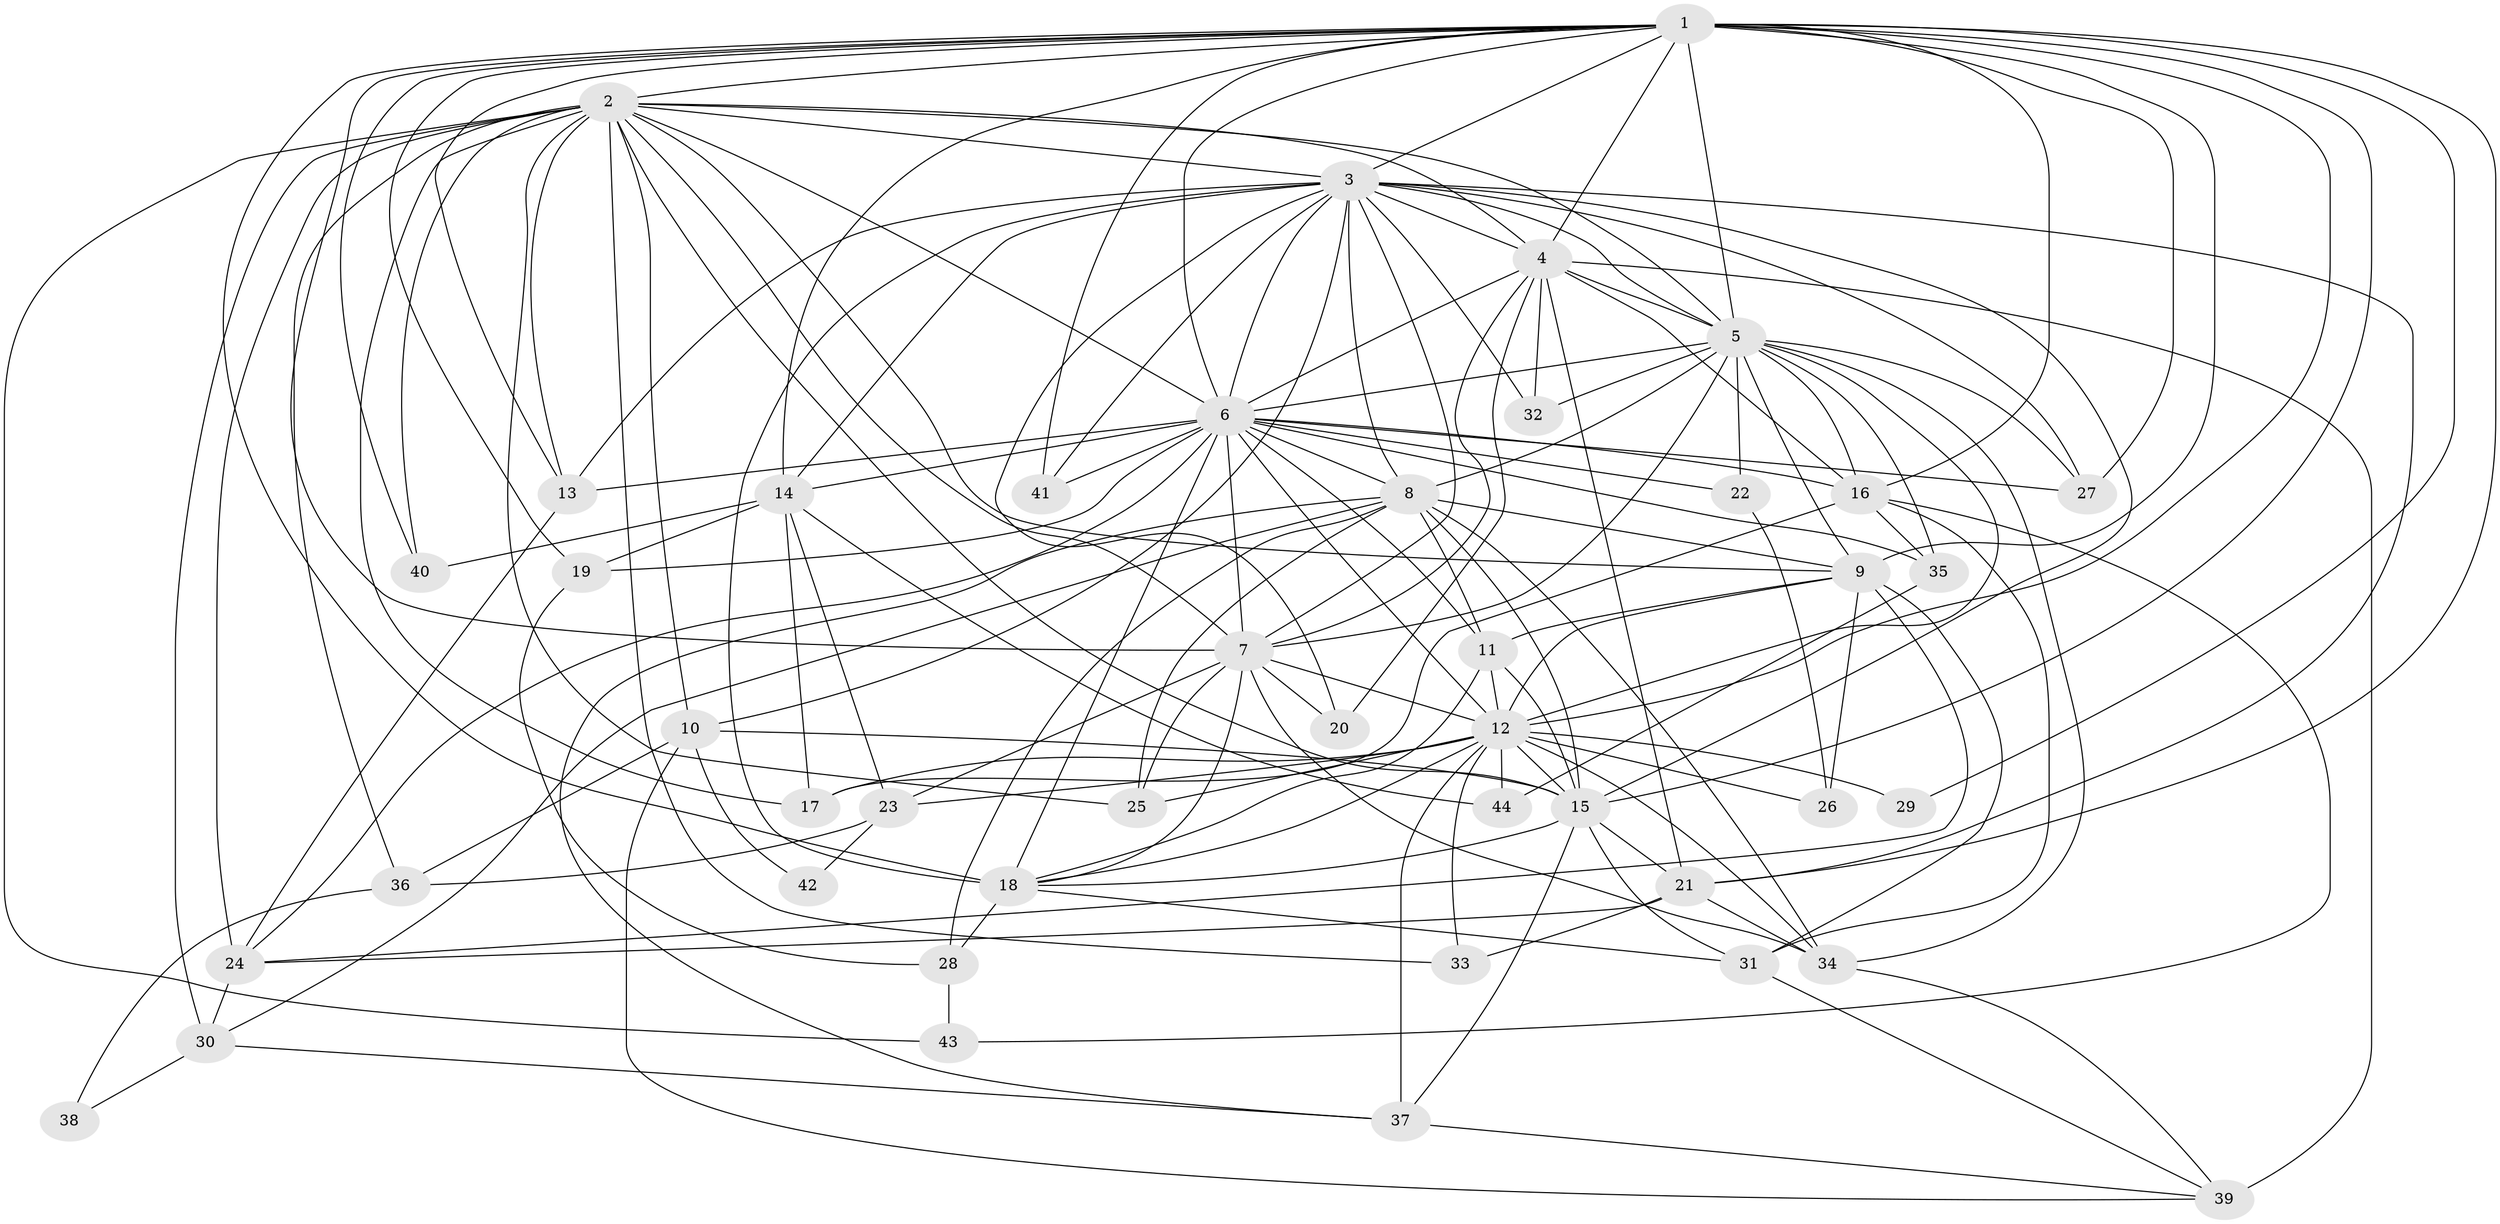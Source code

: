 // original degree distribution, {27: 0.014598540145985401, 22: 0.0072992700729927005, 20: 0.0072992700729927005, 21: 0.014598540145985401, 17: 0.0072992700729927005, 23: 0.0072992700729927005, 29: 0.0072992700729927005, 26: 0.0072992700729927005, 2: 0.5109489051094891, 3: 0.20437956204379562, 4: 0.10218978102189781, 8: 0.021897810218978103, 5: 0.08029197080291971, 6: 0.0072992700729927005}
// Generated by graph-tools (version 1.1) at 2025/49/03/04/25 22:49:46]
// undirected, 44 vertices, 153 edges
graph export_dot {
  node [color=gray90,style=filled];
  1;
  2;
  3;
  4;
  5;
  6;
  7;
  8;
  9;
  10;
  11;
  12;
  13;
  14;
  15;
  16;
  17;
  18;
  19;
  20;
  21;
  22;
  23;
  24;
  25;
  26;
  27;
  28;
  29;
  30;
  31;
  32;
  33;
  34;
  35;
  36;
  37;
  38;
  39;
  40;
  41;
  42;
  43;
  44;
  1 -- 2 [weight=4.0];
  1 -- 3 [weight=4.0];
  1 -- 4 [weight=2.0];
  1 -- 5 [weight=2.0];
  1 -- 6 [weight=2.0];
  1 -- 7 [weight=2.0];
  1 -- 9 [weight=9.0];
  1 -- 12 [weight=1.0];
  1 -- 13 [weight=1.0];
  1 -- 14 [weight=2.0];
  1 -- 15 [weight=1.0];
  1 -- 16 [weight=1.0];
  1 -- 18 [weight=1.0];
  1 -- 19 [weight=1.0];
  1 -- 21 [weight=2.0];
  1 -- 27 [weight=1.0];
  1 -- 29 [weight=1.0];
  1 -- 40 [weight=1.0];
  1 -- 41 [weight=1.0];
  2 -- 3 [weight=4.0];
  2 -- 4 [weight=2.0];
  2 -- 5 [weight=2.0];
  2 -- 6 [weight=2.0];
  2 -- 7 [weight=2.0];
  2 -- 9 [weight=1.0];
  2 -- 10 [weight=1.0];
  2 -- 13 [weight=1.0];
  2 -- 15 [weight=1.0];
  2 -- 17 [weight=5.0];
  2 -- 24 [weight=5.0];
  2 -- 25 [weight=1.0];
  2 -- 30 [weight=2.0];
  2 -- 33 [weight=1.0];
  2 -- 36 [weight=1.0];
  2 -- 40 [weight=1.0];
  2 -- 43 [weight=1.0];
  3 -- 4 [weight=3.0];
  3 -- 5 [weight=2.0];
  3 -- 6 [weight=3.0];
  3 -- 7 [weight=2.0];
  3 -- 8 [weight=8.0];
  3 -- 10 [weight=2.0];
  3 -- 13 [weight=1.0];
  3 -- 14 [weight=1.0];
  3 -- 15 [weight=1.0];
  3 -- 18 [weight=8.0];
  3 -- 20 [weight=1.0];
  3 -- 21 [weight=1.0];
  3 -- 27 [weight=1.0];
  3 -- 32 [weight=1.0];
  3 -- 41 [weight=1.0];
  4 -- 5 [weight=3.0];
  4 -- 6 [weight=1.0];
  4 -- 7 [weight=3.0];
  4 -- 16 [weight=1.0];
  4 -- 20 [weight=1.0];
  4 -- 21 [weight=1.0];
  4 -- 32 [weight=2.0];
  4 -- 39 [weight=4.0];
  5 -- 6 [weight=1.0];
  5 -- 7 [weight=1.0];
  5 -- 8 [weight=2.0];
  5 -- 9 [weight=1.0];
  5 -- 12 [weight=1.0];
  5 -- 16 [weight=1.0];
  5 -- 22 [weight=2.0];
  5 -- 27 [weight=1.0];
  5 -- 32 [weight=1.0];
  5 -- 34 [weight=1.0];
  5 -- 35 [weight=2.0];
  6 -- 7 [weight=1.0];
  6 -- 8 [weight=1.0];
  6 -- 11 [weight=5.0];
  6 -- 12 [weight=1.0];
  6 -- 13 [weight=1.0];
  6 -- 14 [weight=1.0];
  6 -- 16 [weight=1.0];
  6 -- 18 [weight=1.0];
  6 -- 19 [weight=1.0];
  6 -- 22 [weight=1.0];
  6 -- 24 [weight=1.0];
  6 -- 27 [weight=1.0];
  6 -- 35 [weight=1.0];
  6 -- 41 [weight=1.0];
  7 -- 12 [weight=7.0];
  7 -- 18 [weight=2.0];
  7 -- 20 [weight=1.0];
  7 -- 23 [weight=2.0];
  7 -- 25 [weight=2.0];
  7 -- 34 [weight=1.0];
  8 -- 9 [weight=2.0];
  8 -- 11 [weight=1.0];
  8 -- 15 [weight=1.0];
  8 -- 25 [weight=1.0];
  8 -- 28 [weight=1.0];
  8 -- 30 [weight=1.0];
  8 -- 34 [weight=1.0];
  8 -- 37 [weight=1.0];
  9 -- 11 [weight=2.0];
  9 -- 12 [weight=2.0];
  9 -- 24 [weight=1.0];
  9 -- 26 [weight=1.0];
  9 -- 31 [weight=1.0];
  10 -- 15 [weight=1.0];
  10 -- 36 [weight=1.0];
  10 -- 39 [weight=1.0];
  10 -- 42 [weight=1.0];
  11 -- 12 [weight=1.0];
  11 -- 15 [weight=1.0];
  11 -- 18 [weight=1.0];
  12 -- 15 [weight=1.0];
  12 -- 17 [weight=2.0];
  12 -- 18 [weight=1.0];
  12 -- 23 [weight=1.0];
  12 -- 25 [weight=1.0];
  12 -- 26 [weight=1.0];
  12 -- 29 [weight=1.0];
  12 -- 33 [weight=1.0];
  12 -- 34 [weight=1.0];
  12 -- 37 [weight=1.0];
  12 -- 44 [weight=1.0];
  13 -- 24 [weight=1.0];
  14 -- 17 [weight=1.0];
  14 -- 19 [weight=1.0];
  14 -- 23 [weight=1.0];
  14 -- 40 [weight=1.0];
  14 -- 44 [weight=1.0];
  15 -- 18 [weight=1.0];
  15 -- 21 [weight=1.0];
  15 -- 31 [weight=1.0];
  15 -- 37 [weight=1.0];
  16 -- 17 [weight=1.0];
  16 -- 31 [weight=1.0];
  16 -- 35 [weight=1.0];
  16 -- 43 [weight=1.0];
  18 -- 28 [weight=1.0];
  18 -- 31 [weight=1.0];
  19 -- 28 [weight=1.0];
  21 -- 24 [weight=1.0];
  21 -- 33 [weight=1.0];
  21 -- 34 [weight=1.0];
  22 -- 26 [weight=1.0];
  23 -- 36 [weight=1.0];
  23 -- 42 [weight=1.0];
  24 -- 30 [weight=1.0];
  28 -- 43 [weight=2.0];
  30 -- 37 [weight=1.0];
  30 -- 38 [weight=1.0];
  31 -- 39 [weight=1.0];
  34 -- 39 [weight=1.0];
  35 -- 44 [weight=1.0];
  36 -- 38 [weight=1.0];
  37 -- 39 [weight=1.0];
}
